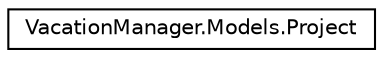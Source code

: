 digraph "Graphical Class Hierarchy"
{
 // LATEX_PDF_SIZE
  edge [fontname="Helvetica",fontsize="10",labelfontname="Helvetica",labelfontsize="10"];
  node [fontname="Helvetica",fontsize="10",shape=record];
  rankdir="LR";
  Node0 [label="VacationManager.Models.Project",height=0.2,width=0.4,color="black", fillcolor="white", style="filled",URL="$class_vacation_manager_1_1_models_1_1_project.html",tooltip="Initializes and encapsulated the logic of the project model."];
}
